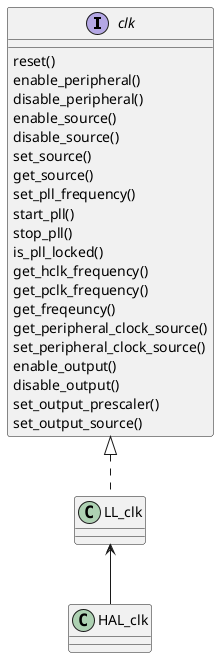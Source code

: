 @startuml
interface clk {
	reset()
	enable_peripheral()
	disable_peripheral()
	enable_source()
	disable_source()
	set_source()
	get_source()
	set_pll_frequency()
	start_pll()
	stop_pll()
	is_pll_locked()
	get_hclk_frequency()
	get_pclk_frequency()
	get_freqeuncy()
	get_peripheral_clock_source()
	set_peripheral_clock_source()
	enable_output()
	disable_output()
	set_output_prescaler()
	set_output_source()
}

class LL_clk {
}

class HAL_clk {
}

clk <|.. LL_clk
LL_clk <-- HAL_clk
@enduml
